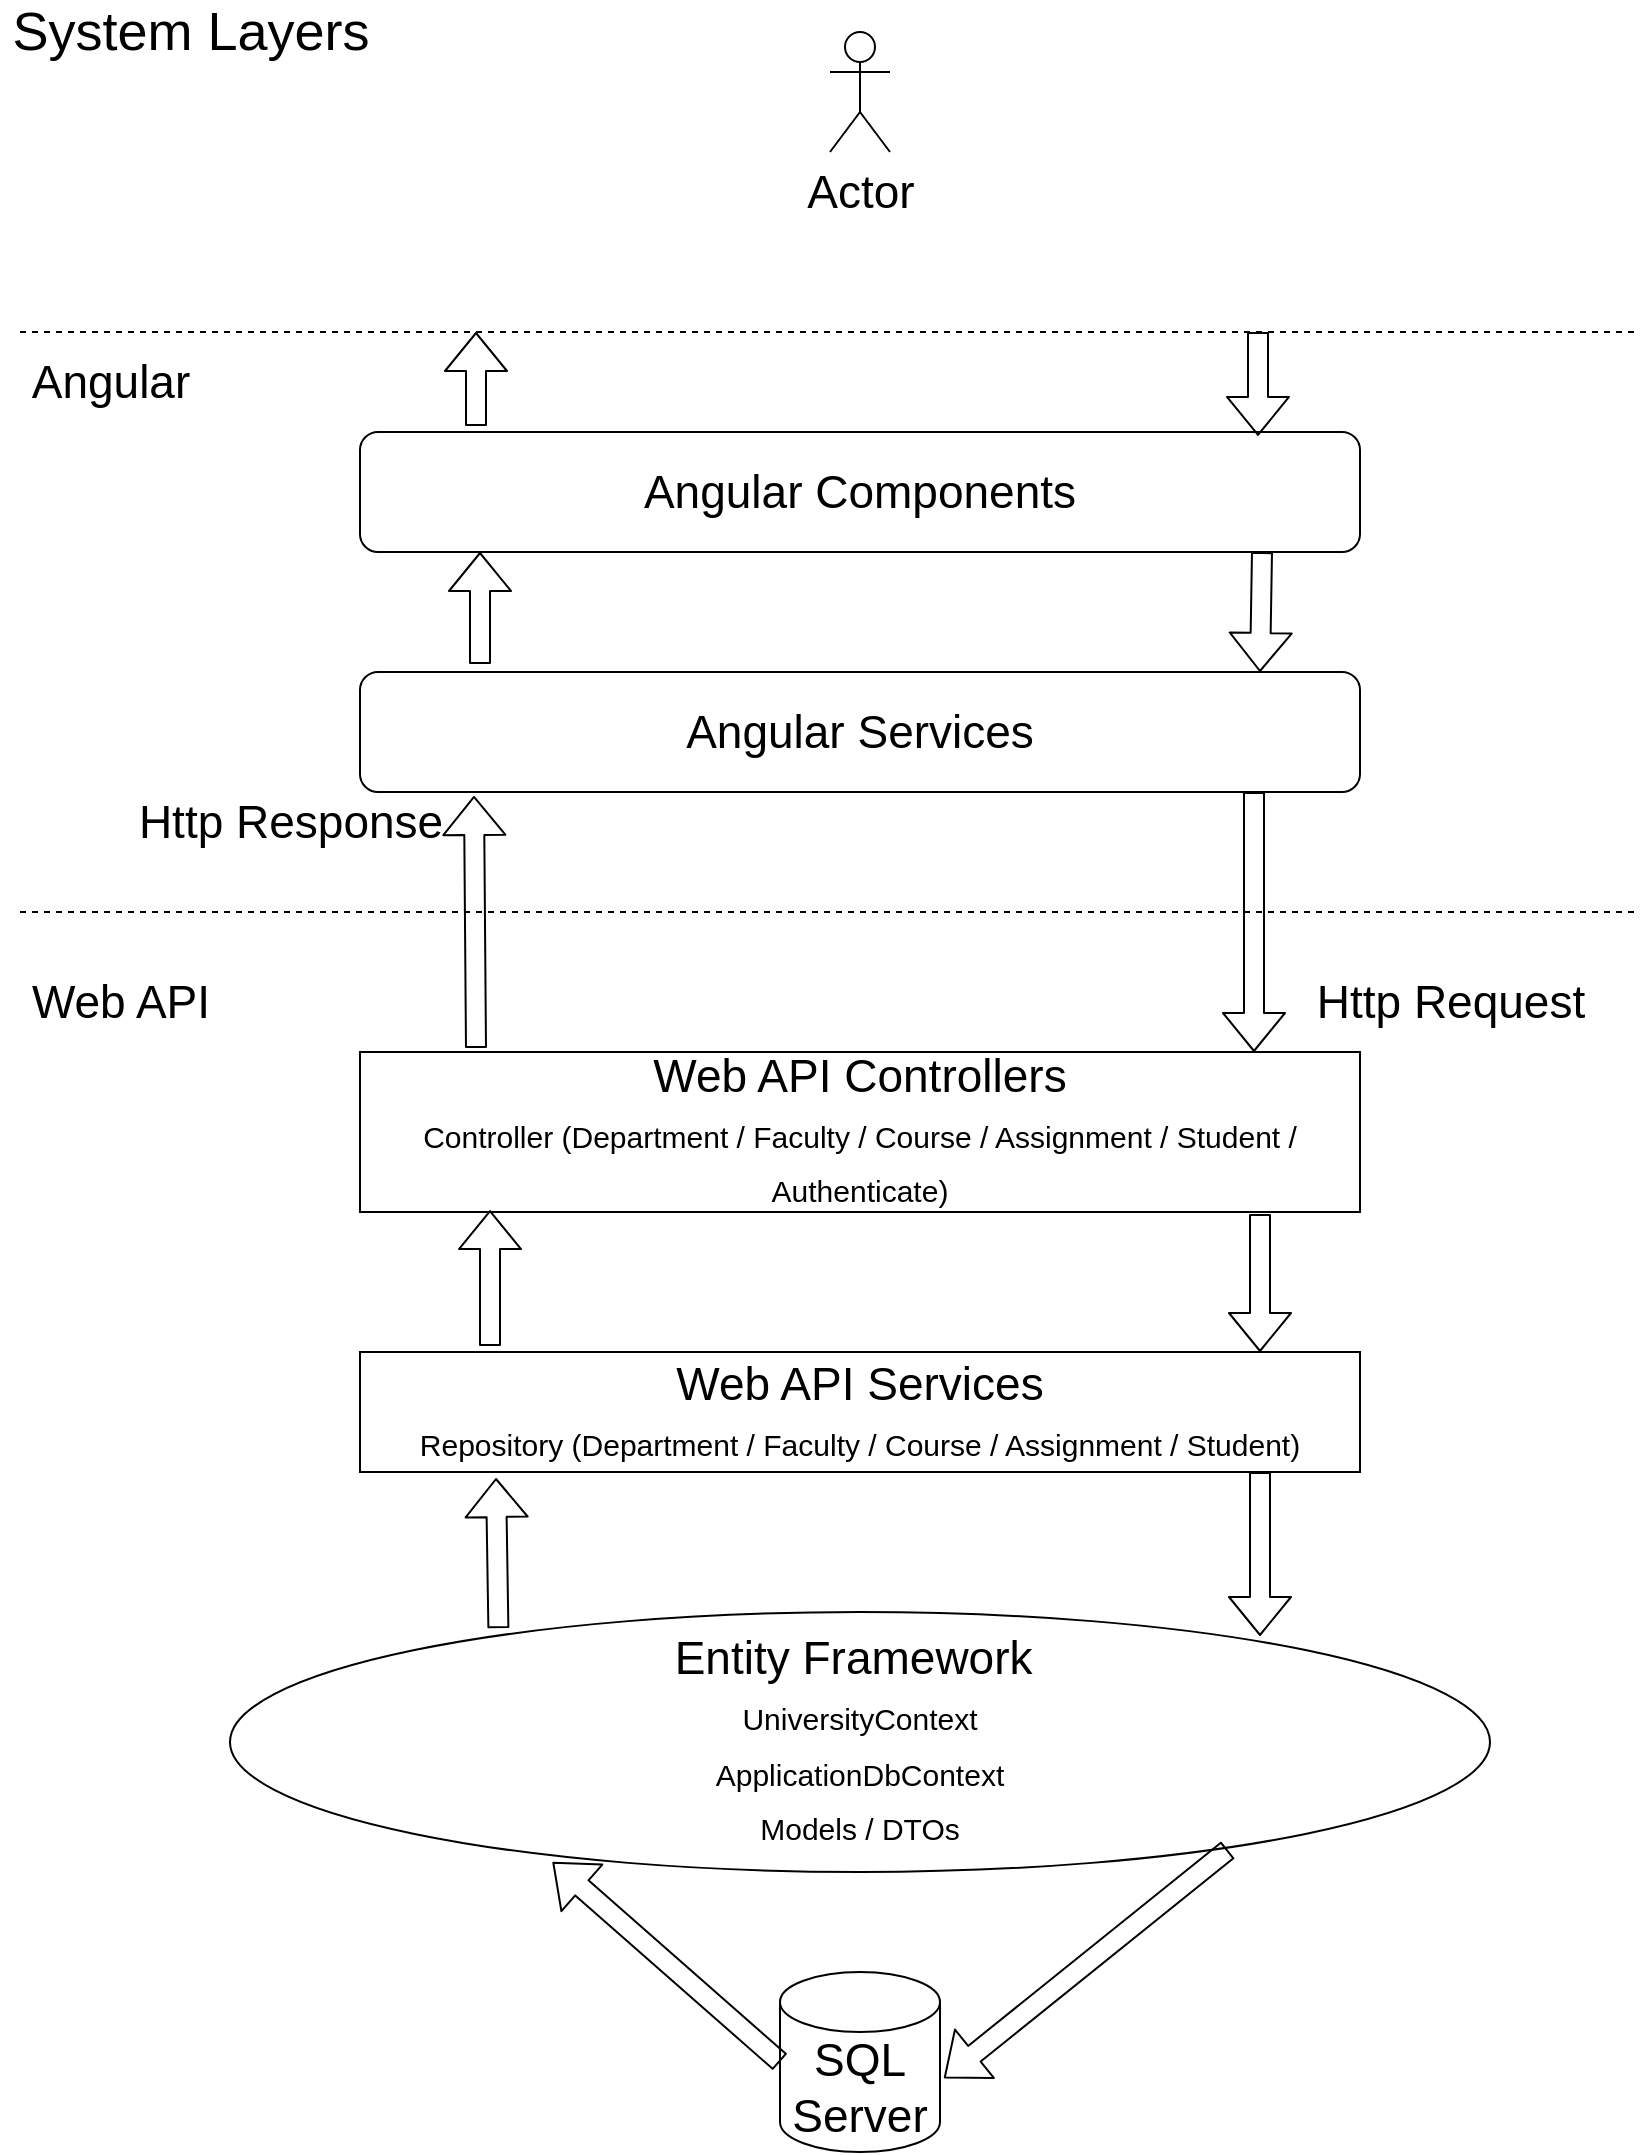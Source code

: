 <mxfile version="14.8.0" type="device"><diagram id="vqaQlGMWqDD1lRaRvaN_" name="Page-1"><mxGraphModel dx="868" dy="393" grid="1" gridSize="10" guides="1" tooltips="1" connect="1" arrows="1" fold="1" page="1" pageScale="1" pageWidth="850" pageHeight="1100" math="0" shadow="0"><root><mxCell id="0"/><mxCell id="1" parent="0"/><mxCell id="tXG61a_kXDc7dVOTXwFM-14" value="Actor" style="shape=umlActor;verticalLabelPosition=bottom;verticalAlign=top;html=1;outlineConnect=0;fontSize=23;" vertex="1" parent="1"><mxGeometry x="425" y="30" width="30" height="60" as="geometry"/></mxCell><mxCell id="tXG61a_kXDc7dVOTXwFM-15" value="" style="endArrow=none;dashed=1;html=1;fontSize=23;" edge="1" parent="1"><mxGeometry width="50" height="50" relative="1" as="geometry"><mxPoint x="20" y="180" as="sourcePoint"/><mxPoint x="830" y="180" as="targetPoint"/></mxGeometry></mxCell><mxCell id="tXG61a_kXDc7dVOTXwFM-16" value="Angular" style="text;html=1;align=center;verticalAlign=middle;resizable=0;points=[];autosize=1;strokeColor=none;fontSize=23;" vertex="1" parent="1"><mxGeometry x="20" y="190" width="90" height="30" as="geometry"/></mxCell><mxCell id="tXG61a_kXDc7dVOTXwFM-17" value="Angular Components" style="rounded=1;whiteSpace=wrap;html=1;fontSize=23;" vertex="1" parent="1"><mxGeometry x="190" y="230" width="500" height="60" as="geometry"/></mxCell><mxCell id="tXG61a_kXDc7dVOTXwFM-18" value="Angular Services" style="rounded=1;whiteSpace=wrap;html=1;fontSize=23;" vertex="1" parent="1"><mxGeometry x="190" y="350" width="500" height="60" as="geometry"/></mxCell><mxCell id="tXG61a_kXDc7dVOTXwFM-19" value="" style="endArrow=none;dashed=1;html=1;fontSize=23;" edge="1" parent="1"><mxGeometry width="50" height="50" relative="1" as="geometry"><mxPoint x="20" y="470" as="sourcePoint"/><mxPoint x="830" y="470" as="targetPoint"/></mxGeometry></mxCell><mxCell id="tXG61a_kXDc7dVOTXwFM-20" value="Web API" style="text;html=1;align=center;verticalAlign=middle;resizable=0;points=[];autosize=1;strokeColor=none;fontSize=23;" vertex="1" parent="1"><mxGeometry x="20" y="500" width="100" height="30" as="geometry"/></mxCell><mxCell id="tXG61a_kXDc7dVOTXwFM-21" value="Web API Controllers&lt;br&gt;&lt;span style=&quot;font-size: 15px&quot;&gt;Controller (Department / Faculty / Course / Assignment / Student / Authenticate)&lt;/span&gt;" style="rounded=0;whiteSpace=wrap;html=1;fontSize=23;" vertex="1" parent="1"><mxGeometry x="190" y="540" width="500" height="80" as="geometry"/></mxCell><mxCell id="tXG61a_kXDc7dVOTXwFM-22" value="Web API Services&lt;br&gt;&lt;span style=&quot;font-size: 15px&quot;&gt;Repository (Department / Faculty / Course / Assignment / Student)&lt;/span&gt;" style="rounded=0;whiteSpace=wrap;html=1;fontSize=23;" vertex="1" parent="1"><mxGeometry x="190" y="690" width="500" height="60" as="geometry"/></mxCell><mxCell id="tXG61a_kXDc7dVOTXwFM-23" value="Entity Framework&amp;nbsp;&lt;br style=&quot;font-size: 12px&quot;&gt;&lt;font style=&quot;font-size: 15px&quot;&gt;UniversityContext&lt;br&gt;ApplicationDbContext&lt;br&gt;Models / DTOs&lt;br&gt;&lt;/font&gt;" style="ellipse;whiteSpace=wrap;html=1;fontSize=23;" vertex="1" parent="1"><mxGeometry x="125" y="820" width="630" height="130" as="geometry"/></mxCell><mxCell id="tXG61a_kXDc7dVOTXwFM-24" value="SQL Server" style="shape=cylinder3;whiteSpace=wrap;html=1;boundedLbl=1;backgroundOutline=1;size=15;fontSize=23;" vertex="1" parent="1"><mxGeometry x="400" y="1000" width="80" height="90" as="geometry"/></mxCell><mxCell id="tXG61a_kXDc7dVOTXwFM-26" value="" style="shape=flexArrow;endArrow=classic;html=1;fontSize=23;entryX=0.898;entryY=0.033;entryDx=0;entryDy=0;entryPerimeter=0;" edge="1" parent="1" target="tXG61a_kXDc7dVOTXwFM-17"><mxGeometry width="50" height="50" relative="1" as="geometry"><mxPoint x="639" y="180" as="sourcePoint"/><mxPoint x="410" y="230" as="targetPoint"/></mxGeometry></mxCell><mxCell id="tXG61a_kXDc7dVOTXwFM-27" value="" style="shape=flexArrow;endArrow=classic;html=1;fontSize=23;exitX=0.902;exitY=1;exitDx=0;exitDy=0;exitPerimeter=0;" edge="1" parent="1"><mxGeometry width="50" height="50" relative="1" as="geometry"><mxPoint x="641" y="290" as="sourcePoint"/><mxPoint x="640" y="350" as="targetPoint"/></mxGeometry></mxCell><mxCell id="tXG61a_kXDc7dVOTXwFM-28" value="" style="shape=flexArrow;endArrow=classic;html=1;fontSize=23;entryX=0.914;entryY=0;entryDx=0;entryDy=0;entryPerimeter=0;" edge="1" parent="1"><mxGeometry width="50" height="50" relative="1" as="geometry"><mxPoint x="637" y="410" as="sourcePoint"/><mxPoint x="637" y="540" as="targetPoint"/></mxGeometry></mxCell><mxCell id="tXG61a_kXDc7dVOTXwFM-29" value="" style="shape=flexArrow;endArrow=classic;html=1;fontSize=23;" edge="1" parent="1"><mxGeometry width="50" height="50" relative="1" as="geometry"><mxPoint x="640" y="621" as="sourcePoint"/><mxPoint x="640" y="690" as="targetPoint"/></mxGeometry></mxCell><mxCell id="tXG61a_kXDc7dVOTXwFM-30" value="" style="shape=flexArrow;endArrow=classic;html=1;fontSize=23;" edge="1" parent="1"><mxGeometry width="50" height="50" relative="1" as="geometry"><mxPoint x="640" y="750" as="sourcePoint"/><mxPoint x="640" y="832" as="targetPoint"/></mxGeometry></mxCell><mxCell id="tXG61a_kXDc7dVOTXwFM-32" value="" style="shape=flexArrow;endArrow=classic;html=1;fontSize=23;entryX=1.025;entryY=0.59;entryDx=0;entryDy=0;entryPerimeter=0;exitX=0.792;exitY=0.915;exitDx=0;exitDy=0;exitPerimeter=0;" edge="1" parent="1" source="tXG61a_kXDc7dVOTXwFM-23" target="tXG61a_kXDc7dVOTXwFM-24"><mxGeometry width="50" height="50" relative="1" as="geometry"><mxPoint x="620" y="1000" as="sourcePoint"/><mxPoint x="620" y="1051.98" as="targetPoint"/></mxGeometry></mxCell><mxCell id="tXG61a_kXDc7dVOTXwFM-33" value="" style="shape=flexArrow;endArrow=classic;html=1;fontSize=23;entryX=0.256;entryY=0.962;entryDx=0;entryDy=0;entryPerimeter=0;exitX=0;exitY=0.5;exitDx=0;exitDy=0;exitPerimeter=0;" edge="1" parent="1" source="tXG61a_kXDc7dVOTXwFM-24" target="tXG61a_kXDc7dVOTXwFM-23"><mxGeometry width="50" height="50" relative="1" as="geometry"><mxPoint x="240" y="1010" as="sourcePoint"/><mxPoint x="240" y="1061.98" as="targetPoint"/></mxGeometry></mxCell><mxCell id="tXG61a_kXDc7dVOTXwFM-34" value="" style="shape=flexArrow;endArrow=classic;html=1;fontSize=23;entryX=0.136;entryY=1.05;entryDx=0;entryDy=0;entryPerimeter=0;exitX=0.213;exitY=0.062;exitDx=0;exitDy=0;exitPerimeter=0;" edge="1" parent="1" source="tXG61a_kXDc7dVOTXwFM-23" target="tXG61a_kXDc7dVOTXwFM-22"><mxGeometry width="50" height="50" relative="1" as="geometry"><mxPoint x="220" y="800" as="sourcePoint"/><mxPoint x="220" y="851.98" as="targetPoint"/></mxGeometry></mxCell><mxCell id="tXG61a_kXDc7dVOTXwFM-35" value="" style="shape=flexArrow;endArrow=classic;html=1;fontSize=23;entryX=0.15;entryY=0.988;entryDx=0;entryDy=0;entryPerimeter=0;" edge="1" parent="1"><mxGeometry width="50" height="50" relative="1" as="geometry"><mxPoint x="255" y="687" as="sourcePoint"/><mxPoint x="255" y="619.04" as="targetPoint"/></mxGeometry></mxCell><mxCell id="tXG61a_kXDc7dVOTXwFM-36" value="" style="shape=flexArrow;endArrow=classic;html=1;fontSize=23;entryX=0.174;entryY=1.033;entryDx=0;entryDy=0;entryPerimeter=0;exitX=0.176;exitY=-0.025;exitDx=0;exitDy=0;exitPerimeter=0;" edge="1" parent="1"><mxGeometry width="50" height="50" relative="1" as="geometry"><mxPoint x="248" y="538" as="sourcePoint"/><mxPoint x="247" y="411.98" as="targetPoint"/></mxGeometry></mxCell><mxCell id="tXG61a_kXDc7dVOTXwFM-37" value="" style="shape=flexArrow;endArrow=classic;html=1;fontSize=23;" edge="1" parent="1"><mxGeometry width="50" height="50" relative="1" as="geometry"><mxPoint x="250" y="346" as="sourcePoint"/><mxPoint x="250" y="290" as="targetPoint"/></mxGeometry></mxCell><mxCell id="tXG61a_kXDc7dVOTXwFM-38" value="" style="shape=flexArrow;endArrow=classic;html=1;fontSize=23;exitX=0.196;exitY=-0.05;exitDx=0;exitDy=0;exitPerimeter=0;" edge="1" parent="1"><mxGeometry width="50" height="50" relative="1" as="geometry"><mxPoint x="248" y="227" as="sourcePoint"/><mxPoint x="248" y="180" as="targetPoint"/></mxGeometry></mxCell><mxCell id="tXG61a_kXDc7dVOTXwFM-40" value="Http Request" style="text;html=1;align=center;verticalAlign=middle;resizable=0;points=[];autosize=1;strokeColor=none;fontSize=23;" vertex="1" parent="1"><mxGeometry x="660" y="500" width="150" height="30" as="geometry"/></mxCell><mxCell id="tXG61a_kXDc7dVOTXwFM-41" value="Http Response" style="text;html=1;align=center;verticalAlign=middle;resizable=0;points=[];autosize=1;strokeColor=none;fontSize=23;" vertex="1" parent="1"><mxGeometry x="70" y="410" width="170" height="30" as="geometry"/></mxCell><mxCell id="tXG61a_kXDc7dVOTXwFM-42" value="&lt;font style=&quot;font-size: 27px&quot;&gt;System Layers&lt;/font&gt;" style="text;html=1;align=center;verticalAlign=middle;resizable=0;points=[];autosize=1;strokeColor=none;fontSize=23;" vertex="1" parent="1"><mxGeometry x="10" y="15" width="190" height="30" as="geometry"/></mxCell></root></mxGraphModel></diagram></mxfile>